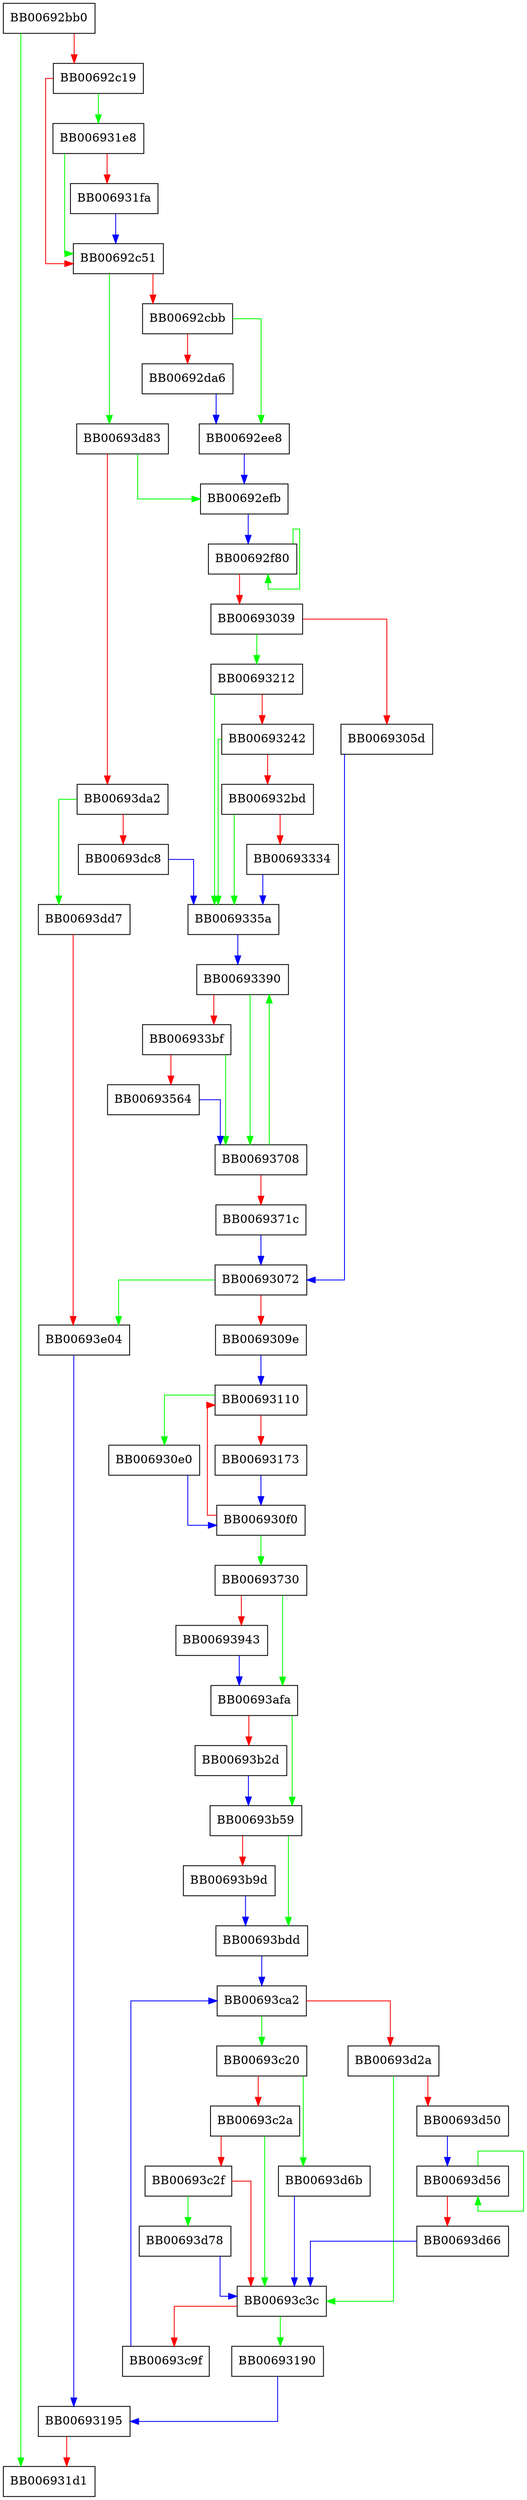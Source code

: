 digraph tls1_multi_block_encrypt {
  node [shape="box"];
  graph [splines=ortho];
  BB00692bb0 -> BB006931d1 [color="green"];
  BB00692bb0 -> BB00692c19 [color="red"];
  BB00692c19 -> BB006931e8 [color="green"];
  BB00692c19 -> BB00692c51 [color="red"];
  BB00692c51 -> BB00693d83 [color="green"];
  BB00692c51 -> BB00692cbb [color="red"];
  BB00692cbb -> BB00692ee8 [color="green"];
  BB00692cbb -> BB00692da6 [color="red"];
  BB00692da6 -> BB00692ee8 [color="blue"];
  BB00692ee8 -> BB00692efb [color="blue"];
  BB00692efb -> BB00692f80 [color="blue"];
  BB00692f80 -> BB00692f80 [color="green"];
  BB00692f80 -> BB00693039 [color="red"];
  BB00693039 -> BB00693212 [color="green"];
  BB00693039 -> BB0069305d [color="red"];
  BB0069305d -> BB00693072 [color="blue"];
  BB00693072 -> BB00693e04 [color="green"];
  BB00693072 -> BB0069309e [color="red"];
  BB0069309e -> BB00693110 [color="blue"];
  BB006930e0 -> BB006930f0 [color="blue"];
  BB006930f0 -> BB00693730 [color="green"];
  BB006930f0 -> BB00693110 [color="red"];
  BB00693110 -> BB006930e0 [color="green"];
  BB00693110 -> BB00693173 [color="red"];
  BB00693173 -> BB006930f0 [color="blue"];
  BB00693190 -> BB00693195 [color="blue"];
  BB00693195 -> BB006931d1 [color="red"];
  BB006931e8 -> BB00692c51 [color="green"];
  BB006931e8 -> BB006931fa [color="red"];
  BB006931fa -> BB00692c51 [color="blue"];
  BB00693212 -> BB0069335a [color="green"];
  BB00693212 -> BB00693242 [color="red"];
  BB00693242 -> BB0069335a [color="green"];
  BB00693242 -> BB006932bd [color="red"];
  BB006932bd -> BB0069335a [color="green"];
  BB006932bd -> BB00693334 [color="red"];
  BB00693334 -> BB0069335a [color="blue"];
  BB0069335a -> BB00693390 [color="blue"];
  BB00693390 -> BB00693708 [color="green"];
  BB00693390 -> BB006933bf [color="red"];
  BB006933bf -> BB00693708 [color="green"];
  BB006933bf -> BB00693564 [color="red"];
  BB00693564 -> BB00693708 [color="blue"];
  BB00693708 -> BB00693390 [color="green"];
  BB00693708 -> BB0069371c [color="red"];
  BB0069371c -> BB00693072 [color="blue"];
  BB00693730 -> BB00693afa [color="green"];
  BB00693730 -> BB00693943 [color="red"];
  BB00693943 -> BB00693afa [color="blue"];
  BB00693afa -> BB00693b59 [color="green"];
  BB00693afa -> BB00693b2d [color="red"];
  BB00693b2d -> BB00693b59 [color="blue"];
  BB00693b59 -> BB00693bdd [color="green"];
  BB00693b59 -> BB00693b9d [color="red"];
  BB00693b9d -> BB00693bdd [color="blue"];
  BB00693bdd -> BB00693ca2 [color="blue"];
  BB00693c20 -> BB00693d6b [color="green"];
  BB00693c20 -> BB00693c2a [color="red"];
  BB00693c2a -> BB00693c3c [color="green"];
  BB00693c2a -> BB00693c2f [color="red"];
  BB00693c2f -> BB00693d78 [color="green"];
  BB00693c2f -> BB00693c3c [color="red"];
  BB00693c3c -> BB00693190 [color="green"];
  BB00693c3c -> BB00693c9f [color="red"];
  BB00693c9f -> BB00693ca2 [color="blue"];
  BB00693ca2 -> BB00693c20 [color="green"];
  BB00693ca2 -> BB00693d2a [color="red"];
  BB00693d2a -> BB00693c3c [color="green"];
  BB00693d2a -> BB00693d50 [color="red"];
  BB00693d50 -> BB00693d56 [color="blue"];
  BB00693d56 -> BB00693d56 [color="green"];
  BB00693d56 -> BB00693d66 [color="red"];
  BB00693d66 -> BB00693c3c [color="blue"];
  BB00693d6b -> BB00693c3c [color="blue"];
  BB00693d78 -> BB00693c3c [color="blue"];
  BB00693d83 -> BB00692efb [color="green"];
  BB00693d83 -> BB00693da2 [color="red"];
  BB00693da2 -> BB00693dd7 [color="green"];
  BB00693da2 -> BB00693dc8 [color="red"];
  BB00693dc8 -> BB0069335a [color="blue"];
  BB00693dd7 -> BB00693e04 [color="red"];
  BB00693e04 -> BB00693195 [color="blue"];
}